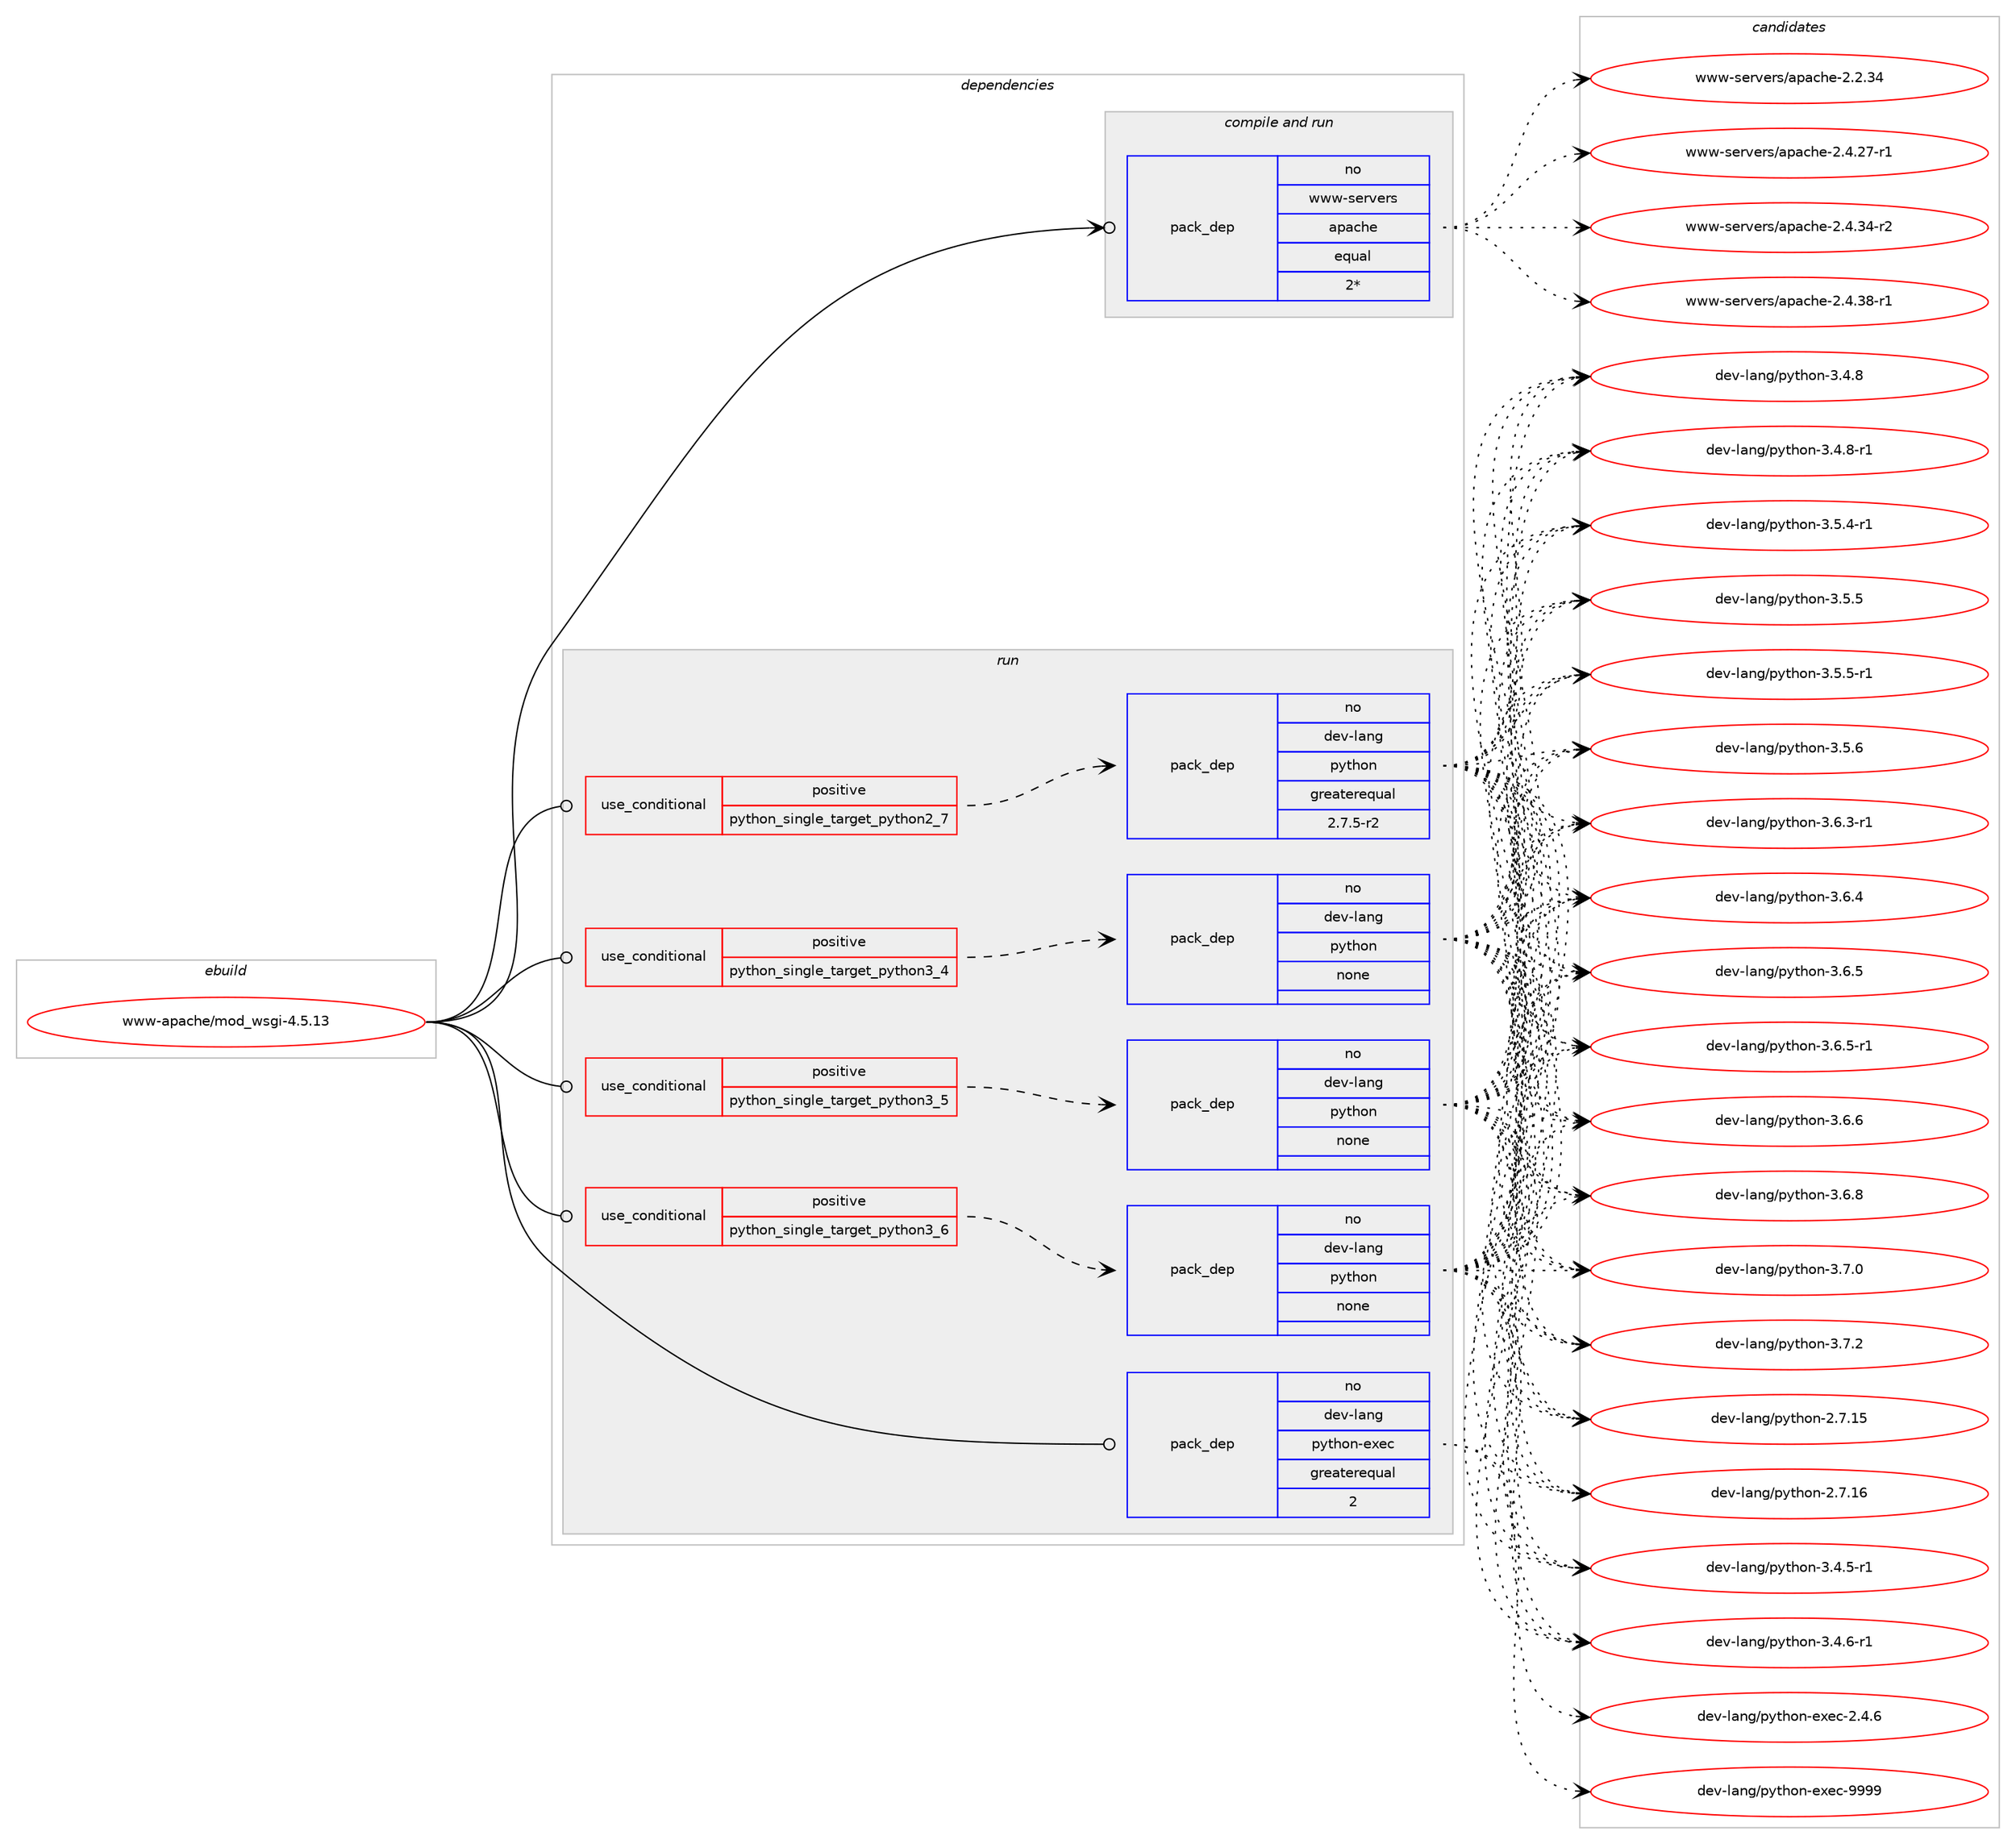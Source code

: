 digraph prolog {

# *************
# Graph options
# *************

newrank=true;
concentrate=true;
compound=true;
graph [rankdir=LR,fontname=Helvetica,fontsize=10,ranksep=1.5];#, ranksep=2.5, nodesep=0.2];
edge  [arrowhead=vee];
node  [fontname=Helvetica,fontsize=10];

# **********
# The ebuild
# **********

subgraph cluster_leftcol {
color=gray;
rank=same;
label=<<i>ebuild</i>>;
id [label="www-apache/mod_wsgi-4.5.13", color=red, width=4, href="../www-apache/mod_wsgi-4.5.13.svg"];
}

# ****************
# The dependencies
# ****************

subgraph cluster_midcol {
color=gray;
label=<<i>dependencies</i>>;
subgraph cluster_compile {
fillcolor="#eeeeee";
style=filled;
label=<<i>compile</i>>;
}
subgraph cluster_compileandrun {
fillcolor="#eeeeee";
style=filled;
label=<<i>compile and run</i>>;
subgraph pack1251695 {
dependency1743676 [label=<<TABLE BORDER="0" CELLBORDER="1" CELLSPACING="0" CELLPADDING="4" WIDTH="220"><TR><TD ROWSPAN="6" CELLPADDING="30">pack_dep</TD></TR><TR><TD WIDTH="110">no</TD></TR><TR><TD>www-servers</TD></TR><TR><TD>apache</TD></TR><TR><TD>equal</TD></TR><TR><TD>2*</TD></TR></TABLE>>, shape=none, color=blue];
}
id:e -> dependency1743676:w [weight=20,style="solid",arrowhead="odotvee"];
}
subgraph cluster_run {
fillcolor="#eeeeee";
style=filled;
label=<<i>run</i>>;
subgraph cond462852 {
dependency1743677 [label=<<TABLE BORDER="0" CELLBORDER="1" CELLSPACING="0" CELLPADDING="4"><TR><TD ROWSPAN="3" CELLPADDING="10">use_conditional</TD></TR><TR><TD>positive</TD></TR><TR><TD>python_single_target_python2_7</TD></TR></TABLE>>, shape=none, color=red];
subgraph pack1251696 {
dependency1743678 [label=<<TABLE BORDER="0" CELLBORDER="1" CELLSPACING="0" CELLPADDING="4" WIDTH="220"><TR><TD ROWSPAN="6" CELLPADDING="30">pack_dep</TD></TR><TR><TD WIDTH="110">no</TD></TR><TR><TD>dev-lang</TD></TR><TR><TD>python</TD></TR><TR><TD>greaterequal</TD></TR><TR><TD>2.7.5-r2</TD></TR></TABLE>>, shape=none, color=blue];
}
dependency1743677:e -> dependency1743678:w [weight=20,style="dashed",arrowhead="vee"];
}
id:e -> dependency1743677:w [weight=20,style="solid",arrowhead="odot"];
subgraph cond462853 {
dependency1743679 [label=<<TABLE BORDER="0" CELLBORDER="1" CELLSPACING="0" CELLPADDING="4"><TR><TD ROWSPAN="3" CELLPADDING="10">use_conditional</TD></TR><TR><TD>positive</TD></TR><TR><TD>python_single_target_python3_4</TD></TR></TABLE>>, shape=none, color=red];
subgraph pack1251697 {
dependency1743680 [label=<<TABLE BORDER="0" CELLBORDER="1" CELLSPACING="0" CELLPADDING="4" WIDTH="220"><TR><TD ROWSPAN="6" CELLPADDING="30">pack_dep</TD></TR><TR><TD WIDTH="110">no</TD></TR><TR><TD>dev-lang</TD></TR><TR><TD>python</TD></TR><TR><TD>none</TD></TR><TR><TD></TD></TR></TABLE>>, shape=none, color=blue];
}
dependency1743679:e -> dependency1743680:w [weight=20,style="dashed",arrowhead="vee"];
}
id:e -> dependency1743679:w [weight=20,style="solid",arrowhead="odot"];
subgraph cond462854 {
dependency1743681 [label=<<TABLE BORDER="0" CELLBORDER="1" CELLSPACING="0" CELLPADDING="4"><TR><TD ROWSPAN="3" CELLPADDING="10">use_conditional</TD></TR><TR><TD>positive</TD></TR><TR><TD>python_single_target_python3_5</TD></TR></TABLE>>, shape=none, color=red];
subgraph pack1251698 {
dependency1743682 [label=<<TABLE BORDER="0" CELLBORDER="1" CELLSPACING="0" CELLPADDING="4" WIDTH="220"><TR><TD ROWSPAN="6" CELLPADDING="30">pack_dep</TD></TR><TR><TD WIDTH="110">no</TD></TR><TR><TD>dev-lang</TD></TR><TR><TD>python</TD></TR><TR><TD>none</TD></TR><TR><TD></TD></TR></TABLE>>, shape=none, color=blue];
}
dependency1743681:e -> dependency1743682:w [weight=20,style="dashed",arrowhead="vee"];
}
id:e -> dependency1743681:w [weight=20,style="solid",arrowhead="odot"];
subgraph cond462855 {
dependency1743683 [label=<<TABLE BORDER="0" CELLBORDER="1" CELLSPACING="0" CELLPADDING="4"><TR><TD ROWSPAN="3" CELLPADDING="10">use_conditional</TD></TR><TR><TD>positive</TD></TR><TR><TD>python_single_target_python3_6</TD></TR></TABLE>>, shape=none, color=red];
subgraph pack1251699 {
dependency1743684 [label=<<TABLE BORDER="0" CELLBORDER="1" CELLSPACING="0" CELLPADDING="4" WIDTH="220"><TR><TD ROWSPAN="6" CELLPADDING="30">pack_dep</TD></TR><TR><TD WIDTH="110">no</TD></TR><TR><TD>dev-lang</TD></TR><TR><TD>python</TD></TR><TR><TD>none</TD></TR><TR><TD></TD></TR></TABLE>>, shape=none, color=blue];
}
dependency1743683:e -> dependency1743684:w [weight=20,style="dashed",arrowhead="vee"];
}
id:e -> dependency1743683:w [weight=20,style="solid",arrowhead="odot"];
subgraph pack1251700 {
dependency1743685 [label=<<TABLE BORDER="0" CELLBORDER="1" CELLSPACING="0" CELLPADDING="4" WIDTH="220"><TR><TD ROWSPAN="6" CELLPADDING="30">pack_dep</TD></TR><TR><TD WIDTH="110">no</TD></TR><TR><TD>dev-lang</TD></TR><TR><TD>python-exec</TD></TR><TR><TD>greaterequal</TD></TR><TR><TD>2</TD></TR></TABLE>>, shape=none, color=blue];
}
id:e -> dependency1743685:w [weight=20,style="solid",arrowhead="odot"];
}
}

# **************
# The candidates
# **************

subgraph cluster_choices {
rank=same;
color=gray;
label=<<i>candidates</i>>;

subgraph choice1251695 {
color=black;
nodesep=1;
choice119119119451151011141181011141154797112979910410145504650465152 [label="www-servers/apache-2.2.34", color=red, width=4,href="../www-servers/apache-2.2.34.svg"];
choice1191191194511510111411810111411547971129799104101455046524650554511449 [label="www-servers/apache-2.4.27-r1", color=red, width=4,href="../www-servers/apache-2.4.27-r1.svg"];
choice1191191194511510111411810111411547971129799104101455046524651524511450 [label="www-servers/apache-2.4.34-r2", color=red, width=4,href="../www-servers/apache-2.4.34-r2.svg"];
choice1191191194511510111411810111411547971129799104101455046524651564511449 [label="www-servers/apache-2.4.38-r1", color=red, width=4,href="../www-servers/apache-2.4.38-r1.svg"];
dependency1743676:e -> choice119119119451151011141181011141154797112979910410145504650465152:w [style=dotted,weight="100"];
dependency1743676:e -> choice1191191194511510111411810111411547971129799104101455046524650554511449:w [style=dotted,weight="100"];
dependency1743676:e -> choice1191191194511510111411810111411547971129799104101455046524651524511450:w [style=dotted,weight="100"];
dependency1743676:e -> choice1191191194511510111411810111411547971129799104101455046524651564511449:w [style=dotted,weight="100"];
}
subgraph choice1251696 {
color=black;
nodesep=1;
choice10010111845108971101034711212111610411111045504655464953 [label="dev-lang/python-2.7.15", color=red, width=4,href="../dev-lang/python-2.7.15.svg"];
choice10010111845108971101034711212111610411111045504655464954 [label="dev-lang/python-2.7.16", color=red, width=4,href="../dev-lang/python-2.7.16.svg"];
choice1001011184510897110103471121211161041111104551465246534511449 [label="dev-lang/python-3.4.5-r1", color=red, width=4,href="../dev-lang/python-3.4.5-r1.svg"];
choice1001011184510897110103471121211161041111104551465246544511449 [label="dev-lang/python-3.4.6-r1", color=red, width=4,href="../dev-lang/python-3.4.6-r1.svg"];
choice100101118451089711010347112121116104111110455146524656 [label="dev-lang/python-3.4.8", color=red, width=4,href="../dev-lang/python-3.4.8.svg"];
choice1001011184510897110103471121211161041111104551465246564511449 [label="dev-lang/python-3.4.8-r1", color=red, width=4,href="../dev-lang/python-3.4.8-r1.svg"];
choice1001011184510897110103471121211161041111104551465346524511449 [label="dev-lang/python-3.5.4-r1", color=red, width=4,href="../dev-lang/python-3.5.4-r1.svg"];
choice100101118451089711010347112121116104111110455146534653 [label="dev-lang/python-3.5.5", color=red, width=4,href="../dev-lang/python-3.5.5.svg"];
choice1001011184510897110103471121211161041111104551465346534511449 [label="dev-lang/python-3.5.5-r1", color=red, width=4,href="../dev-lang/python-3.5.5-r1.svg"];
choice100101118451089711010347112121116104111110455146534654 [label="dev-lang/python-3.5.6", color=red, width=4,href="../dev-lang/python-3.5.6.svg"];
choice1001011184510897110103471121211161041111104551465446514511449 [label="dev-lang/python-3.6.3-r1", color=red, width=4,href="../dev-lang/python-3.6.3-r1.svg"];
choice100101118451089711010347112121116104111110455146544652 [label="dev-lang/python-3.6.4", color=red, width=4,href="../dev-lang/python-3.6.4.svg"];
choice100101118451089711010347112121116104111110455146544653 [label="dev-lang/python-3.6.5", color=red, width=4,href="../dev-lang/python-3.6.5.svg"];
choice1001011184510897110103471121211161041111104551465446534511449 [label="dev-lang/python-3.6.5-r1", color=red, width=4,href="../dev-lang/python-3.6.5-r1.svg"];
choice100101118451089711010347112121116104111110455146544654 [label="dev-lang/python-3.6.6", color=red, width=4,href="../dev-lang/python-3.6.6.svg"];
choice100101118451089711010347112121116104111110455146544656 [label="dev-lang/python-3.6.8", color=red, width=4,href="../dev-lang/python-3.6.8.svg"];
choice100101118451089711010347112121116104111110455146554648 [label="dev-lang/python-3.7.0", color=red, width=4,href="../dev-lang/python-3.7.0.svg"];
choice100101118451089711010347112121116104111110455146554650 [label="dev-lang/python-3.7.2", color=red, width=4,href="../dev-lang/python-3.7.2.svg"];
dependency1743678:e -> choice10010111845108971101034711212111610411111045504655464953:w [style=dotted,weight="100"];
dependency1743678:e -> choice10010111845108971101034711212111610411111045504655464954:w [style=dotted,weight="100"];
dependency1743678:e -> choice1001011184510897110103471121211161041111104551465246534511449:w [style=dotted,weight="100"];
dependency1743678:e -> choice1001011184510897110103471121211161041111104551465246544511449:w [style=dotted,weight="100"];
dependency1743678:e -> choice100101118451089711010347112121116104111110455146524656:w [style=dotted,weight="100"];
dependency1743678:e -> choice1001011184510897110103471121211161041111104551465246564511449:w [style=dotted,weight="100"];
dependency1743678:e -> choice1001011184510897110103471121211161041111104551465346524511449:w [style=dotted,weight="100"];
dependency1743678:e -> choice100101118451089711010347112121116104111110455146534653:w [style=dotted,weight="100"];
dependency1743678:e -> choice1001011184510897110103471121211161041111104551465346534511449:w [style=dotted,weight="100"];
dependency1743678:e -> choice100101118451089711010347112121116104111110455146534654:w [style=dotted,weight="100"];
dependency1743678:e -> choice1001011184510897110103471121211161041111104551465446514511449:w [style=dotted,weight="100"];
dependency1743678:e -> choice100101118451089711010347112121116104111110455146544652:w [style=dotted,weight="100"];
dependency1743678:e -> choice100101118451089711010347112121116104111110455146544653:w [style=dotted,weight="100"];
dependency1743678:e -> choice1001011184510897110103471121211161041111104551465446534511449:w [style=dotted,weight="100"];
dependency1743678:e -> choice100101118451089711010347112121116104111110455146544654:w [style=dotted,weight="100"];
dependency1743678:e -> choice100101118451089711010347112121116104111110455146544656:w [style=dotted,weight="100"];
dependency1743678:e -> choice100101118451089711010347112121116104111110455146554648:w [style=dotted,weight="100"];
dependency1743678:e -> choice100101118451089711010347112121116104111110455146554650:w [style=dotted,weight="100"];
}
subgraph choice1251697 {
color=black;
nodesep=1;
choice10010111845108971101034711212111610411111045504655464953 [label="dev-lang/python-2.7.15", color=red, width=4,href="../dev-lang/python-2.7.15.svg"];
choice10010111845108971101034711212111610411111045504655464954 [label="dev-lang/python-2.7.16", color=red, width=4,href="../dev-lang/python-2.7.16.svg"];
choice1001011184510897110103471121211161041111104551465246534511449 [label="dev-lang/python-3.4.5-r1", color=red, width=4,href="../dev-lang/python-3.4.5-r1.svg"];
choice1001011184510897110103471121211161041111104551465246544511449 [label="dev-lang/python-3.4.6-r1", color=red, width=4,href="../dev-lang/python-3.4.6-r1.svg"];
choice100101118451089711010347112121116104111110455146524656 [label="dev-lang/python-3.4.8", color=red, width=4,href="../dev-lang/python-3.4.8.svg"];
choice1001011184510897110103471121211161041111104551465246564511449 [label="dev-lang/python-3.4.8-r1", color=red, width=4,href="../dev-lang/python-3.4.8-r1.svg"];
choice1001011184510897110103471121211161041111104551465346524511449 [label="dev-lang/python-3.5.4-r1", color=red, width=4,href="../dev-lang/python-3.5.4-r1.svg"];
choice100101118451089711010347112121116104111110455146534653 [label="dev-lang/python-3.5.5", color=red, width=4,href="../dev-lang/python-3.5.5.svg"];
choice1001011184510897110103471121211161041111104551465346534511449 [label="dev-lang/python-3.5.5-r1", color=red, width=4,href="../dev-lang/python-3.5.5-r1.svg"];
choice100101118451089711010347112121116104111110455146534654 [label="dev-lang/python-3.5.6", color=red, width=4,href="../dev-lang/python-3.5.6.svg"];
choice1001011184510897110103471121211161041111104551465446514511449 [label="dev-lang/python-3.6.3-r1", color=red, width=4,href="../dev-lang/python-3.6.3-r1.svg"];
choice100101118451089711010347112121116104111110455146544652 [label="dev-lang/python-3.6.4", color=red, width=4,href="../dev-lang/python-3.6.4.svg"];
choice100101118451089711010347112121116104111110455146544653 [label="dev-lang/python-3.6.5", color=red, width=4,href="../dev-lang/python-3.6.5.svg"];
choice1001011184510897110103471121211161041111104551465446534511449 [label="dev-lang/python-3.6.5-r1", color=red, width=4,href="../dev-lang/python-3.6.5-r1.svg"];
choice100101118451089711010347112121116104111110455146544654 [label="dev-lang/python-3.6.6", color=red, width=4,href="../dev-lang/python-3.6.6.svg"];
choice100101118451089711010347112121116104111110455146544656 [label="dev-lang/python-3.6.8", color=red, width=4,href="../dev-lang/python-3.6.8.svg"];
choice100101118451089711010347112121116104111110455146554648 [label="dev-lang/python-3.7.0", color=red, width=4,href="../dev-lang/python-3.7.0.svg"];
choice100101118451089711010347112121116104111110455146554650 [label="dev-lang/python-3.7.2", color=red, width=4,href="../dev-lang/python-3.7.2.svg"];
dependency1743680:e -> choice10010111845108971101034711212111610411111045504655464953:w [style=dotted,weight="100"];
dependency1743680:e -> choice10010111845108971101034711212111610411111045504655464954:w [style=dotted,weight="100"];
dependency1743680:e -> choice1001011184510897110103471121211161041111104551465246534511449:w [style=dotted,weight="100"];
dependency1743680:e -> choice1001011184510897110103471121211161041111104551465246544511449:w [style=dotted,weight="100"];
dependency1743680:e -> choice100101118451089711010347112121116104111110455146524656:w [style=dotted,weight="100"];
dependency1743680:e -> choice1001011184510897110103471121211161041111104551465246564511449:w [style=dotted,weight="100"];
dependency1743680:e -> choice1001011184510897110103471121211161041111104551465346524511449:w [style=dotted,weight="100"];
dependency1743680:e -> choice100101118451089711010347112121116104111110455146534653:w [style=dotted,weight="100"];
dependency1743680:e -> choice1001011184510897110103471121211161041111104551465346534511449:w [style=dotted,weight="100"];
dependency1743680:e -> choice100101118451089711010347112121116104111110455146534654:w [style=dotted,weight="100"];
dependency1743680:e -> choice1001011184510897110103471121211161041111104551465446514511449:w [style=dotted,weight="100"];
dependency1743680:e -> choice100101118451089711010347112121116104111110455146544652:w [style=dotted,weight="100"];
dependency1743680:e -> choice100101118451089711010347112121116104111110455146544653:w [style=dotted,weight="100"];
dependency1743680:e -> choice1001011184510897110103471121211161041111104551465446534511449:w [style=dotted,weight="100"];
dependency1743680:e -> choice100101118451089711010347112121116104111110455146544654:w [style=dotted,weight="100"];
dependency1743680:e -> choice100101118451089711010347112121116104111110455146544656:w [style=dotted,weight="100"];
dependency1743680:e -> choice100101118451089711010347112121116104111110455146554648:w [style=dotted,weight="100"];
dependency1743680:e -> choice100101118451089711010347112121116104111110455146554650:w [style=dotted,weight="100"];
}
subgraph choice1251698 {
color=black;
nodesep=1;
choice10010111845108971101034711212111610411111045504655464953 [label="dev-lang/python-2.7.15", color=red, width=4,href="../dev-lang/python-2.7.15.svg"];
choice10010111845108971101034711212111610411111045504655464954 [label="dev-lang/python-2.7.16", color=red, width=4,href="../dev-lang/python-2.7.16.svg"];
choice1001011184510897110103471121211161041111104551465246534511449 [label="dev-lang/python-3.4.5-r1", color=red, width=4,href="../dev-lang/python-3.4.5-r1.svg"];
choice1001011184510897110103471121211161041111104551465246544511449 [label="dev-lang/python-3.4.6-r1", color=red, width=4,href="../dev-lang/python-3.4.6-r1.svg"];
choice100101118451089711010347112121116104111110455146524656 [label="dev-lang/python-3.4.8", color=red, width=4,href="../dev-lang/python-3.4.8.svg"];
choice1001011184510897110103471121211161041111104551465246564511449 [label="dev-lang/python-3.4.8-r1", color=red, width=4,href="../dev-lang/python-3.4.8-r1.svg"];
choice1001011184510897110103471121211161041111104551465346524511449 [label="dev-lang/python-3.5.4-r1", color=red, width=4,href="../dev-lang/python-3.5.4-r1.svg"];
choice100101118451089711010347112121116104111110455146534653 [label="dev-lang/python-3.5.5", color=red, width=4,href="../dev-lang/python-3.5.5.svg"];
choice1001011184510897110103471121211161041111104551465346534511449 [label="dev-lang/python-3.5.5-r1", color=red, width=4,href="../dev-lang/python-3.5.5-r1.svg"];
choice100101118451089711010347112121116104111110455146534654 [label="dev-lang/python-3.5.6", color=red, width=4,href="../dev-lang/python-3.5.6.svg"];
choice1001011184510897110103471121211161041111104551465446514511449 [label="dev-lang/python-3.6.3-r1", color=red, width=4,href="../dev-lang/python-3.6.3-r1.svg"];
choice100101118451089711010347112121116104111110455146544652 [label="dev-lang/python-3.6.4", color=red, width=4,href="../dev-lang/python-3.6.4.svg"];
choice100101118451089711010347112121116104111110455146544653 [label="dev-lang/python-3.6.5", color=red, width=4,href="../dev-lang/python-3.6.5.svg"];
choice1001011184510897110103471121211161041111104551465446534511449 [label="dev-lang/python-3.6.5-r1", color=red, width=4,href="../dev-lang/python-3.6.5-r1.svg"];
choice100101118451089711010347112121116104111110455146544654 [label="dev-lang/python-3.6.6", color=red, width=4,href="../dev-lang/python-3.6.6.svg"];
choice100101118451089711010347112121116104111110455146544656 [label="dev-lang/python-3.6.8", color=red, width=4,href="../dev-lang/python-3.6.8.svg"];
choice100101118451089711010347112121116104111110455146554648 [label="dev-lang/python-3.7.0", color=red, width=4,href="../dev-lang/python-3.7.0.svg"];
choice100101118451089711010347112121116104111110455146554650 [label="dev-lang/python-3.7.2", color=red, width=4,href="../dev-lang/python-3.7.2.svg"];
dependency1743682:e -> choice10010111845108971101034711212111610411111045504655464953:w [style=dotted,weight="100"];
dependency1743682:e -> choice10010111845108971101034711212111610411111045504655464954:w [style=dotted,weight="100"];
dependency1743682:e -> choice1001011184510897110103471121211161041111104551465246534511449:w [style=dotted,weight="100"];
dependency1743682:e -> choice1001011184510897110103471121211161041111104551465246544511449:w [style=dotted,weight="100"];
dependency1743682:e -> choice100101118451089711010347112121116104111110455146524656:w [style=dotted,weight="100"];
dependency1743682:e -> choice1001011184510897110103471121211161041111104551465246564511449:w [style=dotted,weight="100"];
dependency1743682:e -> choice1001011184510897110103471121211161041111104551465346524511449:w [style=dotted,weight="100"];
dependency1743682:e -> choice100101118451089711010347112121116104111110455146534653:w [style=dotted,weight="100"];
dependency1743682:e -> choice1001011184510897110103471121211161041111104551465346534511449:w [style=dotted,weight="100"];
dependency1743682:e -> choice100101118451089711010347112121116104111110455146534654:w [style=dotted,weight="100"];
dependency1743682:e -> choice1001011184510897110103471121211161041111104551465446514511449:w [style=dotted,weight="100"];
dependency1743682:e -> choice100101118451089711010347112121116104111110455146544652:w [style=dotted,weight="100"];
dependency1743682:e -> choice100101118451089711010347112121116104111110455146544653:w [style=dotted,weight="100"];
dependency1743682:e -> choice1001011184510897110103471121211161041111104551465446534511449:w [style=dotted,weight="100"];
dependency1743682:e -> choice100101118451089711010347112121116104111110455146544654:w [style=dotted,weight="100"];
dependency1743682:e -> choice100101118451089711010347112121116104111110455146544656:w [style=dotted,weight="100"];
dependency1743682:e -> choice100101118451089711010347112121116104111110455146554648:w [style=dotted,weight="100"];
dependency1743682:e -> choice100101118451089711010347112121116104111110455146554650:w [style=dotted,weight="100"];
}
subgraph choice1251699 {
color=black;
nodesep=1;
choice10010111845108971101034711212111610411111045504655464953 [label="dev-lang/python-2.7.15", color=red, width=4,href="../dev-lang/python-2.7.15.svg"];
choice10010111845108971101034711212111610411111045504655464954 [label="dev-lang/python-2.7.16", color=red, width=4,href="../dev-lang/python-2.7.16.svg"];
choice1001011184510897110103471121211161041111104551465246534511449 [label="dev-lang/python-3.4.5-r1", color=red, width=4,href="../dev-lang/python-3.4.5-r1.svg"];
choice1001011184510897110103471121211161041111104551465246544511449 [label="dev-lang/python-3.4.6-r1", color=red, width=4,href="../dev-lang/python-3.4.6-r1.svg"];
choice100101118451089711010347112121116104111110455146524656 [label="dev-lang/python-3.4.8", color=red, width=4,href="../dev-lang/python-3.4.8.svg"];
choice1001011184510897110103471121211161041111104551465246564511449 [label="dev-lang/python-3.4.8-r1", color=red, width=4,href="../dev-lang/python-3.4.8-r1.svg"];
choice1001011184510897110103471121211161041111104551465346524511449 [label="dev-lang/python-3.5.4-r1", color=red, width=4,href="../dev-lang/python-3.5.4-r1.svg"];
choice100101118451089711010347112121116104111110455146534653 [label="dev-lang/python-3.5.5", color=red, width=4,href="../dev-lang/python-3.5.5.svg"];
choice1001011184510897110103471121211161041111104551465346534511449 [label="dev-lang/python-3.5.5-r1", color=red, width=4,href="../dev-lang/python-3.5.5-r1.svg"];
choice100101118451089711010347112121116104111110455146534654 [label="dev-lang/python-3.5.6", color=red, width=4,href="../dev-lang/python-3.5.6.svg"];
choice1001011184510897110103471121211161041111104551465446514511449 [label="dev-lang/python-3.6.3-r1", color=red, width=4,href="../dev-lang/python-3.6.3-r1.svg"];
choice100101118451089711010347112121116104111110455146544652 [label="dev-lang/python-3.6.4", color=red, width=4,href="../dev-lang/python-3.6.4.svg"];
choice100101118451089711010347112121116104111110455146544653 [label="dev-lang/python-3.6.5", color=red, width=4,href="../dev-lang/python-3.6.5.svg"];
choice1001011184510897110103471121211161041111104551465446534511449 [label="dev-lang/python-3.6.5-r1", color=red, width=4,href="../dev-lang/python-3.6.5-r1.svg"];
choice100101118451089711010347112121116104111110455146544654 [label="dev-lang/python-3.6.6", color=red, width=4,href="../dev-lang/python-3.6.6.svg"];
choice100101118451089711010347112121116104111110455146544656 [label="dev-lang/python-3.6.8", color=red, width=4,href="../dev-lang/python-3.6.8.svg"];
choice100101118451089711010347112121116104111110455146554648 [label="dev-lang/python-3.7.0", color=red, width=4,href="../dev-lang/python-3.7.0.svg"];
choice100101118451089711010347112121116104111110455146554650 [label="dev-lang/python-3.7.2", color=red, width=4,href="../dev-lang/python-3.7.2.svg"];
dependency1743684:e -> choice10010111845108971101034711212111610411111045504655464953:w [style=dotted,weight="100"];
dependency1743684:e -> choice10010111845108971101034711212111610411111045504655464954:w [style=dotted,weight="100"];
dependency1743684:e -> choice1001011184510897110103471121211161041111104551465246534511449:w [style=dotted,weight="100"];
dependency1743684:e -> choice1001011184510897110103471121211161041111104551465246544511449:w [style=dotted,weight="100"];
dependency1743684:e -> choice100101118451089711010347112121116104111110455146524656:w [style=dotted,weight="100"];
dependency1743684:e -> choice1001011184510897110103471121211161041111104551465246564511449:w [style=dotted,weight="100"];
dependency1743684:e -> choice1001011184510897110103471121211161041111104551465346524511449:w [style=dotted,weight="100"];
dependency1743684:e -> choice100101118451089711010347112121116104111110455146534653:w [style=dotted,weight="100"];
dependency1743684:e -> choice1001011184510897110103471121211161041111104551465346534511449:w [style=dotted,weight="100"];
dependency1743684:e -> choice100101118451089711010347112121116104111110455146534654:w [style=dotted,weight="100"];
dependency1743684:e -> choice1001011184510897110103471121211161041111104551465446514511449:w [style=dotted,weight="100"];
dependency1743684:e -> choice100101118451089711010347112121116104111110455146544652:w [style=dotted,weight="100"];
dependency1743684:e -> choice100101118451089711010347112121116104111110455146544653:w [style=dotted,weight="100"];
dependency1743684:e -> choice1001011184510897110103471121211161041111104551465446534511449:w [style=dotted,weight="100"];
dependency1743684:e -> choice100101118451089711010347112121116104111110455146544654:w [style=dotted,weight="100"];
dependency1743684:e -> choice100101118451089711010347112121116104111110455146544656:w [style=dotted,weight="100"];
dependency1743684:e -> choice100101118451089711010347112121116104111110455146554648:w [style=dotted,weight="100"];
dependency1743684:e -> choice100101118451089711010347112121116104111110455146554650:w [style=dotted,weight="100"];
}
subgraph choice1251700 {
color=black;
nodesep=1;
choice1001011184510897110103471121211161041111104510112010199455046524654 [label="dev-lang/python-exec-2.4.6", color=red, width=4,href="../dev-lang/python-exec-2.4.6.svg"];
choice10010111845108971101034711212111610411111045101120101994557575757 [label="dev-lang/python-exec-9999", color=red, width=4,href="../dev-lang/python-exec-9999.svg"];
dependency1743685:e -> choice1001011184510897110103471121211161041111104510112010199455046524654:w [style=dotted,weight="100"];
dependency1743685:e -> choice10010111845108971101034711212111610411111045101120101994557575757:w [style=dotted,weight="100"];
}
}

}
